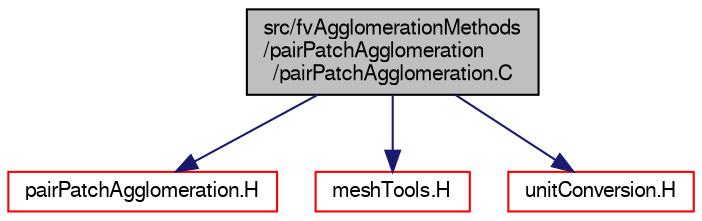 digraph "src/fvAgglomerationMethods/pairPatchAgglomeration/pairPatchAgglomeration.C"
{
  bgcolor="transparent";
  edge [fontname="FreeSans",fontsize="10",labelfontname="FreeSans",labelfontsize="10"];
  node [fontname="FreeSans",fontsize="10",shape=record];
  Node0 [label="src/fvAgglomerationMethods\l/pairPatchAgglomeration\l/pairPatchAgglomeration.C",height=0.2,width=0.4,color="black", fillcolor="grey75", style="filled", fontcolor="black"];
  Node0 -> Node1 [color="midnightblue",fontsize="10",style="solid",fontname="FreeSans"];
  Node1 [label="pairPatchAgglomeration.H",height=0.2,width=0.4,color="red",URL="$a04361.html"];
  Node0 -> Node160 [color="midnightblue",fontsize="10",style="solid",fontname="FreeSans"];
  Node160 [label="meshTools.H",height=0.2,width=0.4,color="red",URL="$a07670.html"];
  Node0 -> Node166 [color="midnightblue",fontsize="10",style="solid",fontname="FreeSans"];
  Node166 [label="unitConversion.H",height=0.2,width=0.4,color="red",URL="$a10280.html",tooltip="Unit conversion functions. "];
}

